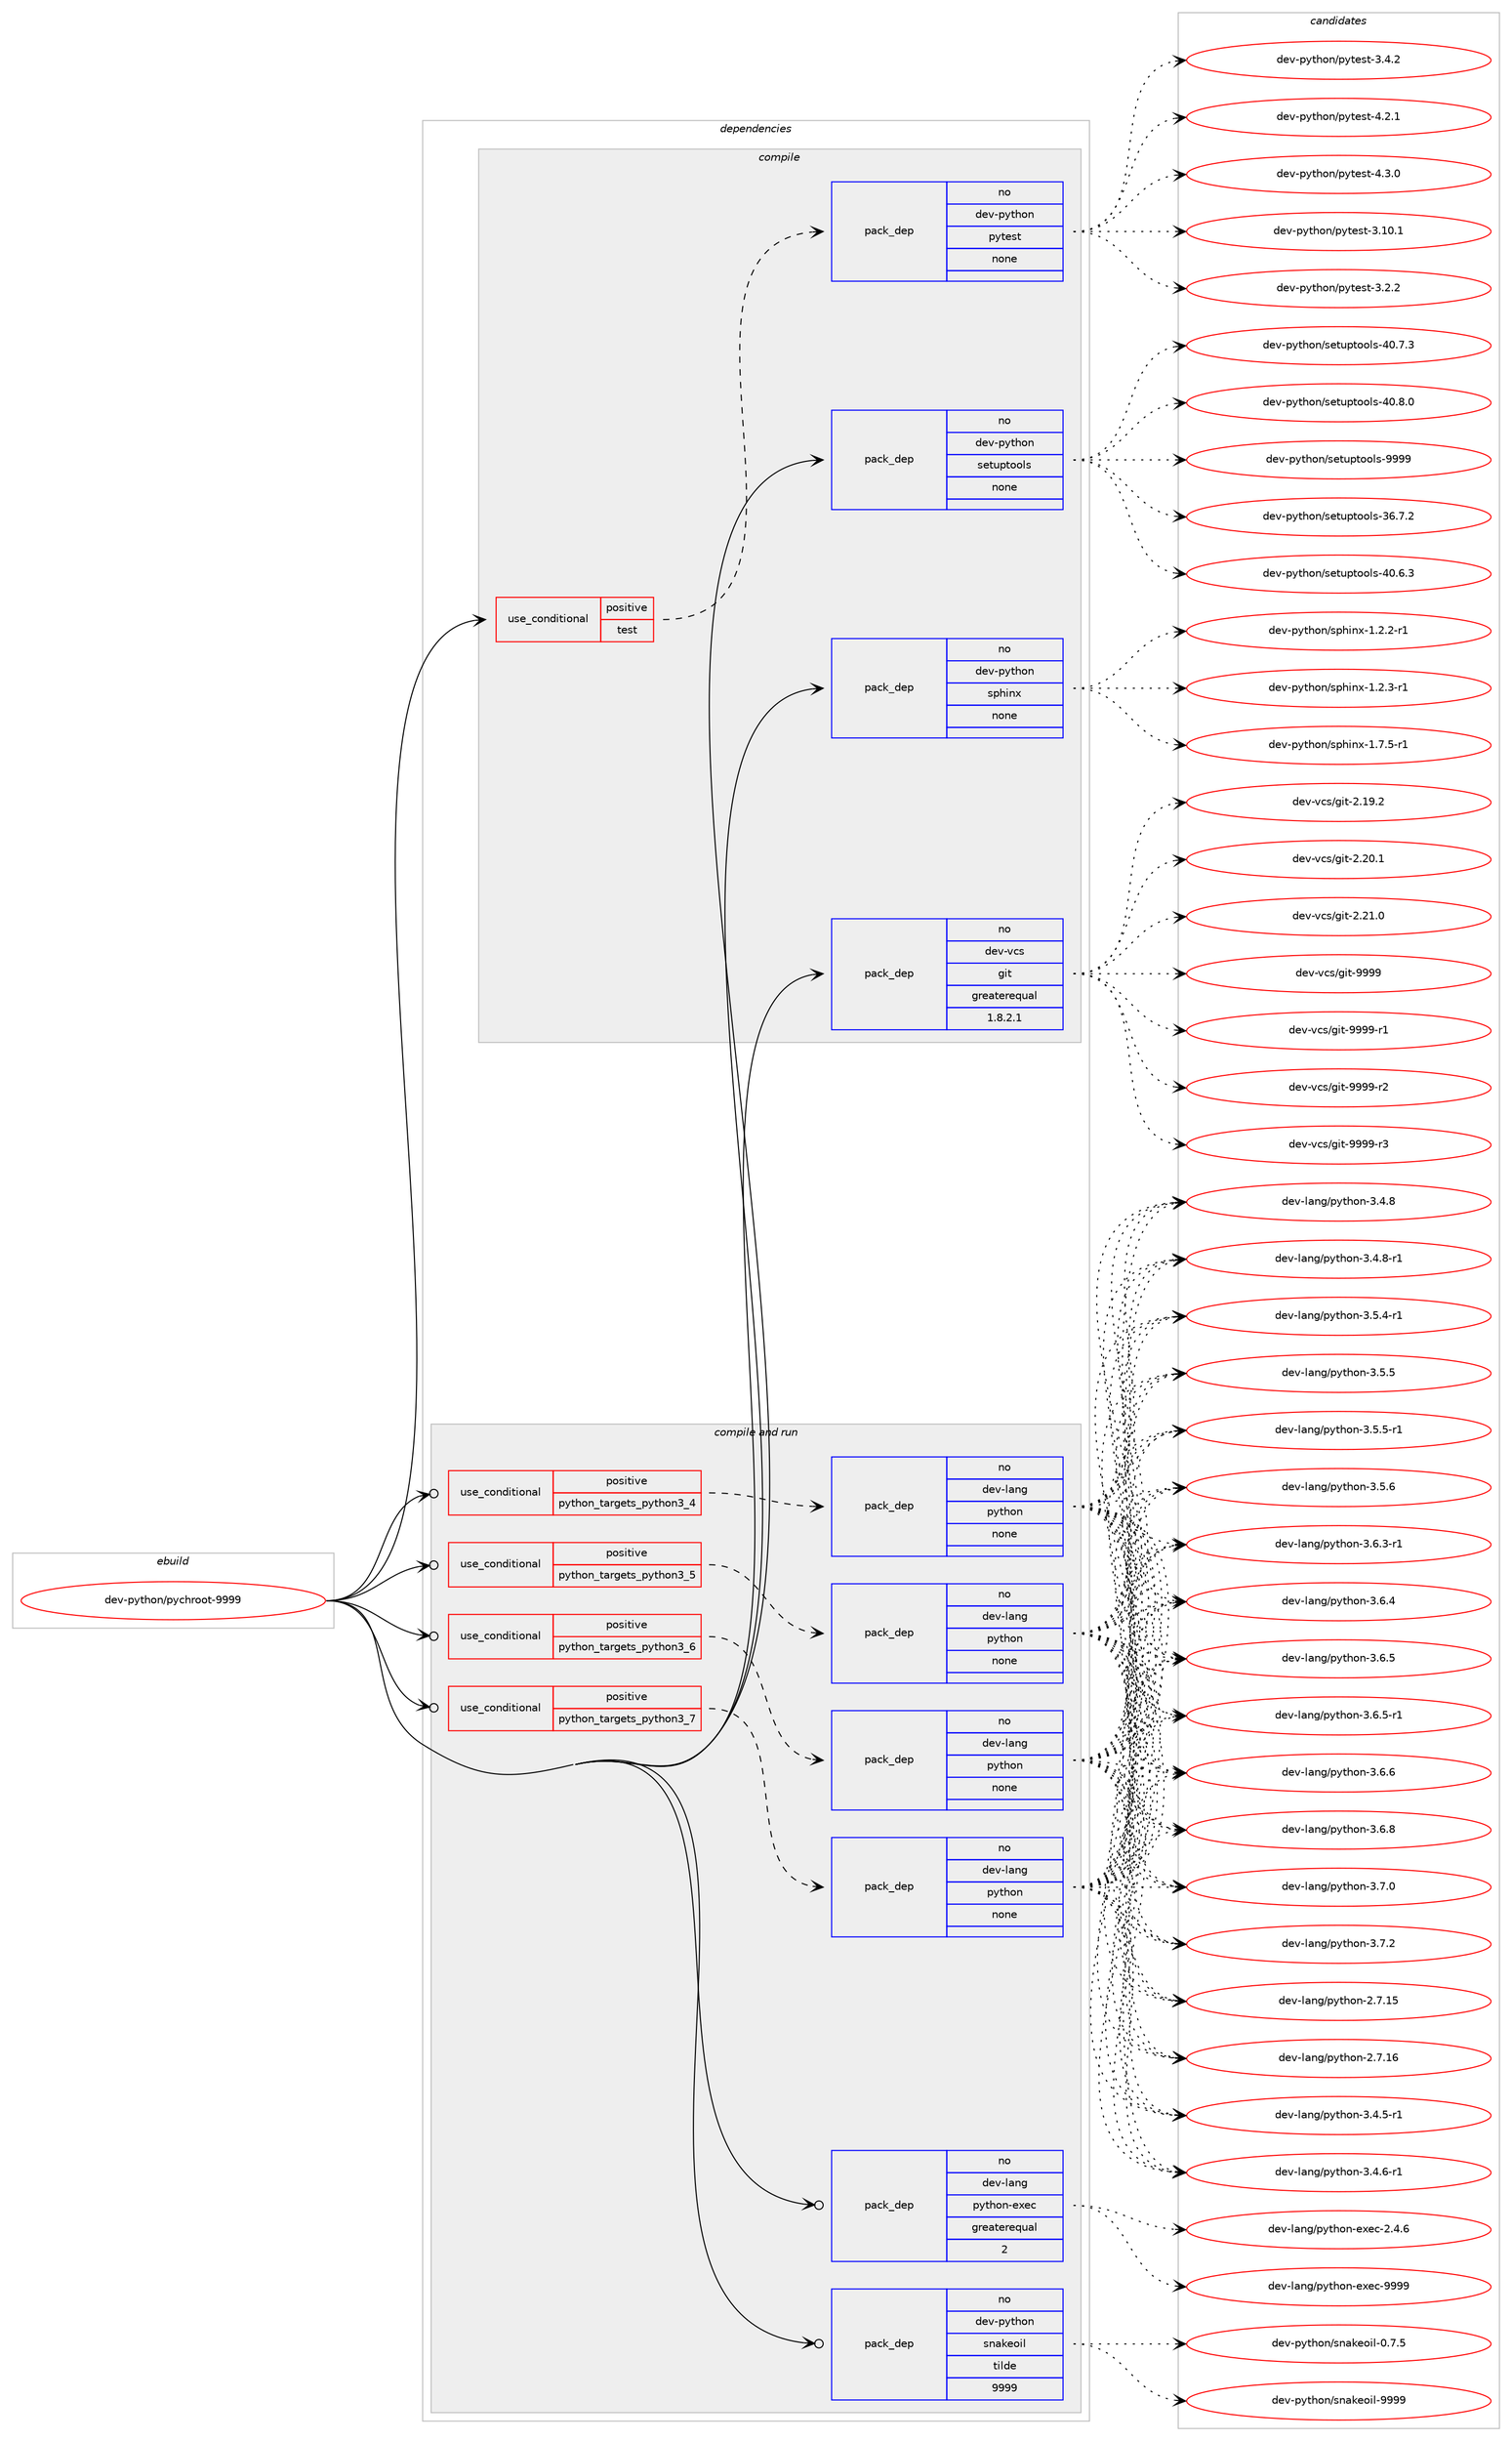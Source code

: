 digraph prolog {

# *************
# Graph options
# *************

newrank=true;
concentrate=true;
compound=true;
graph [rankdir=LR,fontname=Helvetica,fontsize=10,ranksep=1.5];#, ranksep=2.5, nodesep=0.2];
edge  [arrowhead=vee];
node  [fontname=Helvetica,fontsize=10];

# **********
# The ebuild
# **********

subgraph cluster_leftcol {
color=gray;
rank=same;
label=<<i>ebuild</i>>;
id [label="dev-python/pychroot-9999", color=red, width=4, href="../dev-python/pychroot-9999.svg"];
}

# ****************
# The dependencies
# ****************

subgraph cluster_midcol {
color=gray;
label=<<i>dependencies</i>>;
subgraph cluster_compile {
fillcolor="#eeeeee";
style=filled;
label=<<i>compile</i>>;
subgraph cond380364 {
dependency1428052 [label=<<TABLE BORDER="0" CELLBORDER="1" CELLSPACING="0" CELLPADDING="4"><TR><TD ROWSPAN="3" CELLPADDING="10">use_conditional</TD></TR><TR><TD>positive</TD></TR><TR><TD>test</TD></TR></TABLE>>, shape=none, color=red];
subgraph pack1024374 {
dependency1428053 [label=<<TABLE BORDER="0" CELLBORDER="1" CELLSPACING="0" CELLPADDING="4" WIDTH="220"><TR><TD ROWSPAN="6" CELLPADDING="30">pack_dep</TD></TR><TR><TD WIDTH="110">no</TD></TR><TR><TD>dev-python</TD></TR><TR><TD>pytest</TD></TR><TR><TD>none</TD></TR><TR><TD></TD></TR></TABLE>>, shape=none, color=blue];
}
dependency1428052:e -> dependency1428053:w [weight=20,style="dashed",arrowhead="vee"];
}
id:e -> dependency1428052:w [weight=20,style="solid",arrowhead="vee"];
subgraph pack1024375 {
dependency1428054 [label=<<TABLE BORDER="0" CELLBORDER="1" CELLSPACING="0" CELLPADDING="4" WIDTH="220"><TR><TD ROWSPAN="6" CELLPADDING="30">pack_dep</TD></TR><TR><TD WIDTH="110">no</TD></TR><TR><TD>dev-python</TD></TR><TR><TD>setuptools</TD></TR><TR><TD>none</TD></TR><TR><TD></TD></TR></TABLE>>, shape=none, color=blue];
}
id:e -> dependency1428054:w [weight=20,style="solid",arrowhead="vee"];
subgraph pack1024376 {
dependency1428055 [label=<<TABLE BORDER="0" CELLBORDER="1" CELLSPACING="0" CELLPADDING="4" WIDTH="220"><TR><TD ROWSPAN="6" CELLPADDING="30">pack_dep</TD></TR><TR><TD WIDTH="110">no</TD></TR><TR><TD>dev-python</TD></TR><TR><TD>sphinx</TD></TR><TR><TD>none</TD></TR><TR><TD></TD></TR></TABLE>>, shape=none, color=blue];
}
id:e -> dependency1428055:w [weight=20,style="solid",arrowhead="vee"];
subgraph pack1024377 {
dependency1428056 [label=<<TABLE BORDER="0" CELLBORDER="1" CELLSPACING="0" CELLPADDING="4" WIDTH="220"><TR><TD ROWSPAN="6" CELLPADDING="30">pack_dep</TD></TR><TR><TD WIDTH="110">no</TD></TR><TR><TD>dev-vcs</TD></TR><TR><TD>git</TD></TR><TR><TD>greaterequal</TD></TR><TR><TD>1.8.2.1</TD></TR></TABLE>>, shape=none, color=blue];
}
id:e -> dependency1428056:w [weight=20,style="solid",arrowhead="vee"];
}
subgraph cluster_compileandrun {
fillcolor="#eeeeee";
style=filled;
label=<<i>compile and run</i>>;
subgraph cond380365 {
dependency1428057 [label=<<TABLE BORDER="0" CELLBORDER="1" CELLSPACING="0" CELLPADDING="4"><TR><TD ROWSPAN="3" CELLPADDING="10">use_conditional</TD></TR><TR><TD>positive</TD></TR><TR><TD>python_targets_python3_4</TD></TR></TABLE>>, shape=none, color=red];
subgraph pack1024378 {
dependency1428058 [label=<<TABLE BORDER="0" CELLBORDER="1" CELLSPACING="0" CELLPADDING="4" WIDTH="220"><TR><TD ROWSPAN="6" CELLPADDING="30">pack_dep</TD></TR><TR><TD WIDTH="110">no</TD></TR><TR><TD>dev-lang</TD></TR><TR><TD>python</TD></TR><TR><TD>none</TD></TR><TR><TD></TD></TR></TABLE>>, shape=none, color=blue];
}
dependency1428057:e -> dependency1428058:w [weight=20,style="dashed",arrowhead="vee"];
}
id:e -> dependency1428057:w [weight=20,style="solid",arrowhead="odotvee"];
subgraph cond380366 {
dependency1428059 [label=<<TABLE BORDER="0" CELLBORDER="1" CELLSPACING="0" CELLPADDING="4"><TR><TD ROWSPAN="3" CELLPADDING="10">use_conditional</TD></TR><TR><TD>positive</TD></TR><TR><TD>python_targets_python3_5</TD></TR></TABLE>>, shape=none, color=red];
subgraph pack1024379 {
dependency1428060 [label=<<TABLE BORDER="0" CELLBORDER="1" CELLSPACING="0" CELLPADDING="4" WIDTH="220"><TR><TD ROWSPAN="6" CELLPADDING="30">pack_dep</TD></TR><TR><TD WIDTH="110">no</TD></TR><TR><TD>dev-lang</TD></TR><TR><TD>python</TD></TR><TR><TD>none</TD></TR><TR><TD></TD></TR></TABLE>>, shape=none, color=blue];
}
dependency1428059:e -> dependency1428060:w [weight=20,style="dashed",arrowhead="vee"];
}
id:e -> dependency1428059:w [weight=20,style="solid",arrowhead="odotvee"];
subgraph cond380367 {
dependency1428061 [label=<<TABLE BORDER="0" CELLBORDER="1" CELLSPACING="0" CELLPADDING="4"><TR><TD ROWSPAN="3" CELLPADDING="10">use_conditional</TD></TR><TR><TD>positive</TD></TR><TR><TD>python_targets_python3_6</TD></TR></TABLE>>, shape=none, color=red];
subgraph pack1024380 {
dependency1428062 [label=<<TABLE BORDER="0" CELLBORDER="1" CELLSPACING="0" CELLPADDING="4" WIDTH="220"><TR><TD ROWSPAN="6" CELLPADDING="30">pack_dep</TD></TR><TR><TD WIDTH="110">no</TD></TR><TR><TD>dev-lang</TD></TR><TR><TD>python</TD></TR><TR><TD>none</TD></TR><TR><TD></TD></TR></TABLE>>, shape=none, color=blue];
}
dependency1428061:e -> dependency1428062:w [weight=20,style="dashed",arrowhead="vee"];
}
id:e -> dependency1428061:w [weight=20,style="solid",arrowhead="odotvee"];
subgraph cond380368 {
dependency1428063 [label=<<TABLE BORDER="0" CELLBORDER="1" CELLSPACING="0" CELLPADDING="4"><TR><TD ROWSPAN="3" CELLPADDING="10">use_conditional</TD></TR><TR><TD>positive</TD></TR><TR><TD>python_targets_python3_7</TD></TR></TABLE>>, shape=none, color=red];
subgraph pack1024381 {
dependency1428064 [label=<<TABLE BORDER="0" CELLBORDER="1" CELLSPACING="0" CELLPADDING="4" WIDTH="220"><TR><TD ROWSPAN="6" CELLPADDING="30">pack_dep</TD></TR><TR><TD WIDTH="110">no</TD></TR><TR><TD>dev-lang</TD></TR><TR><TD>python</TD></TR><TR><TD>none</TD></TR><TR><TD></TD></TR></TABLE>>, shape=none, color=blue];
}
dependency1428063:e -> dependency1428064:w [weight=20,style="dashed",arrowhead="vee"];
}
id:e -> dependency1428063:w [weight=20,style="solid",arrowhead="odotvee"];
subgraph pack1024382 {
dependency1428065 [label=<<TABLE BORDER="0" CELLBORDER="1" CELLSPACING="0" CELLPADDING="4" WIDTH="220"><TR><TD ROWSPAN="6" CELLPADDING="30">pack_dep</TD></TR><TR><TD WIDTH="110">no</TD></TR><TR><TD>dev-lang</TD></TR><TR><TD>python-exec</TD></TR><TR><TD>greaterequal</TD></TR><TR><TD>2</TD></TR></TABLE>>, shape=none, color=blue];
}
id:e -> dependency1428065:w [weight=20,style="solid",arrowhead="odotvee"];
subgraph pack1024383 {
dependency1428066 [label=<<TABLE BORDER="0" CELLBORDER="1" CELLSPACING="0" CELLPADDING="4" WIDTH="220"><TR><TD ROWSPAN="6" CELLPADDING="30">pack_dep</TD></TR><TR><TD WIDTH="110">no</TD></TR><TR><TD>dev-python</TD></TR><TR><TD>snakeoil</TD></TR><TR><TD>tilde</TD></TR><TR><TD>9999</TD></TR></TABLE>>, shape=none, color=blue];
}
id:e -> dependency1428066:w [weight=20,style="solid",arrowhead="odotvee"];
}
subgraph cluster_run {
fillcolor="#eeeeee";
style=filled;
label=<<i>run</i>>;
}
}

# **************
# The candidates
# **************

subgraph cluster_choices {
rank=same;
color=gray;
label=<<i>candidates</i>>;

subgraph choice1024374 {
color=black;
nodesep=1;
choice100101118451121211161041111104711212111610111511645514649484649 [label="dev-python/pytest-3.10.1", color=red, width=4,href="../dev-python/pytest-3.10.1.svg"];
choice1001011184511212111610411111047112121116101115116455146504650 [label="dev-python/pytest-3.2.2", color=red, width=4,href="../dev-python/pytest-3.2.2.svg"];
choice1001011184511212111610411111047112121116101115116455146524650 [label="dev-python/pytest-3.4.2", color=red, width=4,href="../dev-python/pytest-3.4.2.svg"];
choice1001011184511212111610411111047112121116101115116455246504649 [label="dev-python/pytest-4.2.1", color=red, width=4,href="../dev-python/pytest-4.2.1.svg"];
choice1001011184511212111610411111047112121116101115116455246514648 [label="dev-python/pytest-4.3.0", color=red, width=4,href="../dev-python/pytest-4.3.0.svg"];
dependency1428053:e -> choice100101118451121211161041111104711212111610111511645514649484649:w [style=dotted,weight="100"];
dependency1428053:e -> choice1001011184511212111610411111047112121116101115116455146504650:w [style=dotted,weight="100"];
dependency1428053:e -> choice1001011184511212111610411111047112121116101115116455146524650:w [style=dotted,weight="100"];
dependency1428053:e -> choice1001011184511212111610411111047112121116101115116455246504649:w [style=dotted,weight="100"];
dependency1428053:e -> choice1001011184511212111610411111047112121116101115116455246514648:w [style=dotted,weight="100"];
}
subgraph choice1024375 {
color=black;
nodesep=1;
choice100101118451121211161041111104711510111611711211611111110811545515446554650 [label="dev-python/setuptools-36.7.2", color=red, width=4,href="../dev-python/setuptools-36.7.2.svg"];
choice100101118451121211161041111104711510111611711211611111110811545524846544651 [label="dev-python/setuptools-40.6.3", color=red, width=4,href="../dev-python/setuptools-40.6.3.svg"];
choice100101118451121211161041111104711510111611711211611111110811545524846554651 [label="dev-python/setuptools-40.7.3", color=red, width=4,href="../dev-python/setuptools-40.7.3.svg"];
choice100101118451121211161041111104711510111611711211611111110811545524846564648 [label="dev-python/setuptools-40.8.0", color=red, width=4,href="../dev-python/setuptools-40.8.0.svg"];
choice10010111845112121116104111110471151011161171121161111111081154557575757 [label="dev-python/setuptools-9999", color=red, width=4,href="../dev-python/setuptools-9999.svg"];
dependency1428054:e -> choice100101118451121211161041111104711510111611711211611111110811545515446554650:w [style=dotted,weight="100"];
dependency1428054:e -> choice100101118451121211161041111104711510111611711211611111110811545524846544651:w [style=dotted,weight="100"];
dependency1428054:e -> choice100101118451121211161041111104711510111611711211611111110811545524846554651:w [style=dotted,weight="100"];
dependency1428054:e -> choice100101118451121211161041111104711510111611711211611111110811545524846564648:w [style=dotted,weight="100"];
dependency1428054:e -> choice10010111845112121116104111110471151011161171121161111111081154557575757:w [style=dotted,weight="100"];
}
subgraph choice1024376 {
color=black;
nodesep=1;
choice10010111845112121116104111110471151121041051101204549465046504511449 [label="dev-python/sphinx-1.2.2-r1", color=red, width=4,href="../dev-python/sphinx-1.2.2-r1.svg"];
choice10010111845112121116104111110471151121041051101204549465046514511449 [label="dev-python/sphinx-1.2.3-r1", color=red, width=4,href="../dev-python/sphinx-1.2.3-r1.svg"];
choice10010111845112121116104111110471151121041051101204549465546534511449 [label="dev-python/sphinx-1.7.5-r1", color=red, width=4,href="../dev-python/sphinx-1.7.5-r1.svg"];
dependency1428055:e -> choice10010111845112121116104111110471151121041051101204549465046504511449:w [style=dotted,weight="100"];
dependency1428055:e -> choice10010111845112121116104111110471151121041051101204549465046514511449:w [style=dotted,weight="100"];
dependency1428055:e -> choice10010111845112121116104111110471151121041051101204549465546534511449:w [style=dotted,weight="100"];
}
subgraph choice1024377 {
color=black;
nodesep=1;
choice10010111845118991154710310511645504649574650 [label="dev-vcs/git-2.19.2", color=red, width=4,href="../dev-vcs/git-2.19.2.svg"];
choice10010111845118991154710310511645504650484649 [label="dev-vcs/git-2.20.1", color=red, width=4,href="../dev-vcs/git-2.20.1.svg"];
choice10010111845118991154710310511645504650494648 [label="dev-vcs/git-2.21.0", color=red, width=4,href="../dev-vcs/git-2.21.0.svg"];
choice1001011184511899115471031051164557575757 [label="dev-vcs/git-9999", color=red, width=4,href="../dev-vcs/git-9999.svg"];
choice10010111845118991154710310511645575757574511449 [label="dev-vcs/git-9999-r1", color=red, width=4,href="../dev-vcs/git-9999-r1.svg"];
choice10010111845118991154710310511645575757574511450 [label="dev-vcs/git-9999-r2", color=red, width=4,href="../dev-vcs/git-9999-r2.svg"];
choice10010111845118991154710310511645575757574511451 [label="dev-vcs/git-9999-r3", color=red, width=4,href="../dev-vcs/git-9999-r3.svg"];
dependency1428056:e -> choice10010111845118991154710310511645504649574650:w [style=dotted,weight="100"];
dependency1428056:e -> choice10010111845118991154710310511645504650484649:w [style=dotted,weight="100"];
dependency1428056:e -> choice10010111845118991154710310511645504650494648:w [style=dotted,weight="100"];
dependency1428056:e -> choice1001011184511899115471031051164557575757:w [style=dotted,weight="100"];
dependency1428056:e -> choice10010111845118991154710310511645575757574511449:w [style=dotted,weight="100"];
dependency1428056:e -> choice10010111845118991154710310511645575757574511450:w [style=dotted,weight="100"];
dependency1428056:e -> choice10010111845118991154710310511645575757574511451:w [style=dotted,weight="100"];
}
subgraph choice1024378 {
color=black;
nodesep=1;
choice10010111845108971101034711212111610411111045504655464953 [label="dev-lang/python-2.7.15", color=red, width=4,href="../dev-lang/python-2.7.15.svg"];
choice10010111845108971101034711212111610411111045504655464954 [label="dev-lang/python-2.7.16", color=red, width=4,href="../dev-lang/python-2.7.16.svg"];
choice1001011184510897110103471121211161041111104551465246534511449 [label="dev-lang/python-3.4.5-r1", color=red, width=4,href="../dev-lang/python-3.4.5-r1.svg"];
choice1001011184510897110103471121211161041111104551465246544511449 [label="dev-lang/python-3.4.6-r1", color=red, width=4,href="../dev-lang/python-3.4.6-r1.svg"];
choice100101118451089711010347112121116104111110455146524656 [label="dev-lang/python-3.4.8", color=red, width=4,href="../dev-lang/python-3.4.8.svg"];
choice1001011184510897110103471121211161041111104551465246564511449 [label="dev-lang/python-3.4.8-r1", color=red, width=4,href="../dev-lang/python-3.4.8-r1.svg"];
choice1001011184510897110103471121211161041111104551465346524511449 [label="dev-lang/python-3.5.4-r1", color=red, width=4,href="../dev-lang/python-3.5.4-r1.svg"];
choice100101118451089711010347112121116104111110455146534653 [label="dev-lang/python-3.5.5", color=red, width=4,href="../dev-lang/python-3.5.5.svg"];
choice1001011184510897110103471121211161041111104551465346534511449 [label="dev-lang/python-3.5.5-r1", color=red, width=4,href="../dev-lang/python-3.5.5-r1.svg"];
choice100101118451089711010347112121116104111110455146534654 [label="dev-lang/python-3.5.6", color=red, width=4,href="../dev-lang/python-3.5.6.svg"];
choice1001011184510897110103471121211161041111104551465446514511449 [label="dev-lang/python-3.6.3-r1", color=red, width=4,href="../dev-lang/python-3.6.3-r1.svg"];
choice100101118451089711010347112121116104111110455146544652 [label="dev-lang/python-3.6.4", color=red, width=4,href="../dev-lang/python-3.6.4.svg"];
choice100101118451089711010347112121116104111110455146544653 [label="dev-lang/python-3.6.5", color=red, width=4,href="../dev-lang/python-3.6.5.svg"];
choice1001011184510897110103471121211161041111104551465446534511449 [label="dev-lang/python-3.6.5-r1", color=red, width=4,href="../dev-lang/python-3.6.5-r1.svg"];
choice100101118451089711010347112121116104111110455146544654 [label="dev-lang/python-3.6.6", color=red, width=4,href="../dev-lang/python-3.6.6.svg"];
choice100101118451089711010347112121116104111110455146544656 [label="dev-lang/python-3.6.8", color=red, width=4,href="../dev-lang/python-3.6.8.svg"];
choice100101118451089711010347112121116104111110455146554648 [label="dev-lang/python-3.7.0", color=red, width=4,href="../dev-lang/python-3.7.0.svg"];
choice100101118451089711010347112121116104111110455146554650 [label="dev-lang/python-3.7.2", color=red, width=4,href="../dev-lang/python-3.7.2.svg"];
dependency1428058:e -> choice10010111845108971101034711212111610411111045504655464953:w [style=dotted,weight="100"];
dependency1428058:e -> choice10010111845108971101034711212111610411111045504655464954:w [style=dotted,weight="100"];
dependency1428058:e -> choice1001011184510897110103471121211161041111104551465246534511449:w [style=dotted,weight="100"];
dependency1428058:e -> choice1001011184510897110103471121211161041111104551465246544511449:w [style=dotted,weight="100"];
dependency1428058:e -> choice100101118451089711010347112121116104111110455146524656:w [style=dotted,weight="100"];
dependency1428058:e -> choice1001011184510897110103471121211161041111104551465246564511449:w [style=dotted,weight="100"];
dependency1428058:e -> choice1001011184510897110103471121211161041111104551465346524511449:w [style=dotted,weight="100"];
dependency1428058:e -> choice100101118451089711010347112121116104111110455146534653:w [style=dotted,weight="100"];
dependency1428058:e -> choice1001011184510897110103471121211161041111104551465346534511449:w [style=dotted,weight="100"];
dependency1428058:e -> choice100101118451089711010347112121116104111110455146534654:w [style=dotted,weight="100"];
dependency1428058:e -> choice1001011184510897110103471121211161041111104551465446514511449:w [style=dotted,weight="100"];
dependency1428058:e -> choice100101118451089711010347112121116104111110455146544652:w [style=dotted,weight="100"];
dependency1428058:e -> choice100101118451089711010347112121116104111110455146544653:w [style=dotted,weight="100"];
dependency1428058:e -> choice1001011184510897110103471121211161041111104551465446534511449:w [style=dotted,weight="100"];
dependency1428058:e -> choice100101118451089711010347112121116104111110455146544654:w [style=dotted,weight="100"];
dependency1428058:e -> choice100101118451089711010347112121116104111110455146544656:w [style=dotted,weight="100"];
dependency1428058:e -> choice100101118451089711010347112121116104111110455146554648:w [style=dotted,weight="100"];
dependency1428058:e -> choice100101118451089711010347112121116104111110455146554650:w [style=dotted,weight="100"];
}
subgraph choice1024379 {
color=black;
nodesep=1;
choice10010111845108971101034711212111610411111045504655464953 [label="dev-lang/python-2.7.15", color=red, width=4,href="../dev-lang/python-2.7.15.svg"];
choice10010111845108971101034711212111610411111045504655464954 [label="dev-lang/python-2.7.16", color=red, width=4,href="../dev-lang/python-2.7.16.svg"];
choice1001011184510897110103471121211161041111104551465246534511449 [label="dev-lang/python-3.4.5-r1", color=red, width=4,href="../dev-lang/python-3.4.5-r1.svg"];
choice1001011184510897110103471121211161041111104551465246544511449 [label="dev-lang/python-3.4.6-r1", color=red, width=4,href="../dev-lang/python-3.4.6-r1.svg"];
choice100101118451089711010347112121116104111110455146524656 [label="dev-lang/python-3.4.8", color=red, width=4,href="../dev-lang/python-3.4.8.svg"];
choice1001011184510897110103471121211161041111104551465246564511449 [label="dev-lang/python-3.4.8-r1", color=red, width=4,href="../dev-lang/python-3.4.8-r1.svg"];
choice1001011184510897110103471121211161041111104551465346524511449 [label="dev-lang/python-3.5.4-r1", color=red, width=4,href="../dev-lang/python-3.5.4-r1.svg"];
choice100101118451089711010347112121116104111110455146534653 [label="dev-lang/python-3.5.5", color=red, width=4,href="../dev-lang/python-3.5.5.svg"];
choice1001011184510897110103471121211161041111104551465346534511449 [label="dev-lang/python-3.5.5-r1", color=red, width=4,href="../dev-lang/python-3.5.5-r1.svg"];
choice100101118451089711010347112121116104111110455146534654 [label="dev-lang/python-3.5.6", color=red, width=4,href="../dev-lang/python-3.5.6.svg"];
choice1001011184510897110103471121211161041111104551465446514511449 [label="dev-lang/python-3.6.3-r1", color=red, width=4,href="../dev-lang/python-3.6.3-r1.svg"];
choice100101118451089711010347112121116104111110455146544652 [label="dev-lang/python-3.6.4", color=red, width=4,href="../dev-lang/python-3.6.4.svg"];
choice100101118451089711010347112121116104111110455146544653 [label="dev-lang/python-3.6.5", color=red, width=4,href="../dev-lang/python-3.6.5.svg"];
choice1001011184510897110103471121211161041111104551465446534511449 [label="dev-lang/python-3.6.5-r1", color=red, width=4,href="../dev-lang/python-3.6.5-r1.svg"];
choice100101118451089711010347112121116104111110455146544654 [label="dev-lang/python-3.6.6", color=red, width=4,href="../dev-lang/python-3.6.6.svg"];
choice100101118451089711010347112121116104111110455146544656 [label="dev-lang/python-3.6.8", color=red, width=4,href="../dev-lang/python-3.6.8.svg"];
choice100101118451089711010347112121116104111110455146554648 [label="dev-lang/python-3.7.0", color=red, width=4,href="../dev-lang/python-3.7.0.svg"];
choice100101118451089711010347112121116104111110455146554650 [label="dev-lang/python-3.7.2", color=red, width=4,href="../dev-lang/python-3.7.2.svg"];
dependency1428060:e -> choice10010111845108971101034711212111610411111045504655464953:w [style=dotted,weight="100"];
dependency1428060:e -> choice10010111845108971101034711212111610411111045504655464954:w [style=dotted,weight="100"];
dependency1428060:e -> choice1001011184510897110103471121211161041111104551465246534511449:w [style=dotted,weight="100"];
dependency1428060:e -> choice1001011184510897110103471121211161041111104551465246544511449:w [style=dotted,weight="100"];
dependency1428060:e -> choice100101118451089711010347112121116104111110455146524656:w [style=dotted,weight="100"];
dependency1428060:e -> choice1001011184510897110103471121211161041111104551465246564511449:w [style=dotted,weight="100"];
dependency1428060:e -> choice1001011184510897110103471121211161041111104551465346524511449:w [style=dotted,weight="100"];
dependency1428060:e -> choice100101118451089711010347112121116104111110455146534653:w [style=dotted,weight="100"];
dependency1428060:e -> choice1001011184510897110103471121211161041111104551465346534511449:w [style=dotted,weight="100"];
dependency1428060:e -> choice100101118451089711010347112121116104111110455146534654:w [style=dotted,weight="100"];
dependency1428060:e -> choice1001011184510897110103471121211161041111104551465446514511449:w [style=dotted,weight="100"];
dependency1428060:e -> choice100101118451089711010347112121116104111110455146544652:w [style=dotted,weight="100"];
dependency1428060:e -> choice100101118451089711010347112121116104111110455146544653:w [style=dotted,weight="100"];
dependency1428060:e -> choice1001011184510897110103471121211161041111104551465446534511449:w [style=dotted,weight="100"];
dependency1428060:e -> choice100101118451089711010347112121116104111110455146544654:w [style=dotted,weight="100"];
dependency1428060:e -> choice100101118451089711010347112121116104111110455146544656:w [style=dotted,weight="100"];
dependency1428060:e -> choice100101118451089711010347112121116104111110455146554648:w [style=dotted,weight="100"];
dependency1428060:e -> choice100101118451089711010347112121116104111110455146554650:w [style=dotted,weight="100"];
}
subgraph choice1024380 {
color=black;
nodesep=1;
choice10010111845108971101034711212111610411111045504655464953 [label="dev-lang/python-2.7.15", color=red, width=4,href="../dev-lang/python-2.7.15.svg"];
choice10010111845108971101034711212111610411111045504655464954 [label="dev-lang/python-2.7.16", color=red, width=4,href="../dev-lang/python-2.7.16.svg"];
choice1001011184510897110103471121211161041111104551465246534511449 [label="dev-lang/python-3.4.5-r1", color=red, width=4,href="../dev-lang/python-3.4.5-r1.svg"];
choice1001011184510897110103471121211161041111104551465246544511449 [label="dev-lang/python-3.4.6-r1", color=red, width=4,href="../dev-lang/python-3.4.6-r1.svg"];
choice100101118451089711010347112121116104111110455146524656 [label="dev-lang/python-3.4.8", color=red, width=4,href="../dev-lang/python-3.4.8.svg"];
choice1001011184510897110103471121211161041111104551465246564511449 [label="dev-lang/python-3.4.8-r1", color=red, width=4,href="../dev-lang/python-3.4.8-r1.svg"];
choice1001011184510897110103471121211161041111104551465346524511449 [label="dev-lang/python-3.5.4-r1", color=red, width=4,href="../dev-lang/python-3.5.4-r1.svg"];
choice100101118451089711010347112121116104111110455146534653 [label="dev-lang/python-3.5.5", color=red, width=4,href="../dev-lang/python-3.5.5.svg"];
choice1001011184510897110103471121211161041111104551465346534511449 [label="dev-lang/python-3.5.5-r1", color=red, width=4,href="../dev-lang/python-3.5.5-r1.svg"];
choice100101118451089711010347112121116104111110455146534654 [label="dev-lang/python-3.5.6", color=red, width=4,href="../dev-lang/python-3.5.6.svg"];
choice1001011184510897110103471121211161041111104551465446514511449 [label="dev-lang/python-3.6.3-r1", color=red, width=4,href="../dev-lang/python-3.6.3-r1.svg"];
choice100101118451089711010347112121116104111110455146544652 [label="dev-lang/python-3.6.4", color=red, width=4,href="../dev-lang/python-3.6.4.svg"];
choice100101118451089711010347112121116104111110455146544653 [label="dev-lang/python-3.6.5", color=red, width=4,href="../dev-lang/python-3.6.5.svg"];
choice1001011184510897110103471121211161041111104551465446534511449 [label="dev-lang/python-3.6.5-r1", color=red, width=4,href="../dev-lang/python-3.6.5-r1.svg"];
choice100101118451089711010347112121116104111110455146544654 [label="dev-lang/python-3.6.6", color=red, width=4,href="../dev-lang/python-3.6.6.svg"];
choice100101118451089711010347112121116104111110455146544656 [label="dev-lang/python-3.6.8", color=red, width=4,href="../dev-lang/python-3.6.8.svg"];
choice100101118451089711010347112121116104111110455146554648 [label="dev-lang/python-3.7.0", color=red, width=4,href="../dev-lang/python-3.7.0.svg"];
choice100101118451089711010347112121116104111110455146554650 [label="dev-lang/python-3.7.2", color=red, width=4,href="../dev-lang/python-3.7.2.svg"];
dependency1428062:e -> choice10010111845108971101034711212111610411111045504655464953:w [style=dotted,weight="100"];
dependency1428062:e -> choice10010111845108971101034711212111610411111045504655464954:w [style=dotted,weight="100"];
dependency1428062:e -> choice1001011184510897110103471121211161041111104551465246534511449:w [style=dotted,weight="100"];
dependency1428062:e -> choice1001011184510897110103471121211161041111104551465246544511449:w [style=dotted,weight="100"];
dependency1428062:e -> choice100101118451089711010347112121116104111110455146524656:w [style=dotted,weight="100"];
dependency1428062:e -> choice1001011184510897110103471121211161041111104551465246564511449:w [style=dotted,weight="100"];
dependency1428062:e -> choice1001011184510897110103471121211161041111104551465346524511449:w [style=dotted,weight="100"];
dependency1428062:e -> choice100101118451089711010347112121116104111110455146534653:w [style=dotted,weight="100"];
dependency1428062:e -> choice1001011184510897110103471121211161041111104551465346534511449:w [style=dotted,weight="100"];
dependency1428062:e -> choice100101118451089711010347112121116104111110455146534654:w [style=dotted,weight="100"];
dependency1428062:e -> choice1001011184510897110103471121211161041111104551465446514511449:w [style=dotted,weight="100"];
dependency1428062:e -> choice100101118451089711010347112121116104111110455146544652:w [style=dotted,weight="100"];
dependency1428062:e -> choice100101118451089711010347112121116104111110455146544653:w [style=dotted,weight="100"];
dependency1428062:e -> choice1001011184510897110103471121211161041111104551465446534511449:w [style=dotted,weight="100"];
dependency1428062:e -> choice100101118451089711010347112121116104111110455146544654:w [style=dotted,weight="100"];
dependency1428062:e -> choice100101118451089711010347112121116104111110455146544656:w [style=dotted,weight="100"];
dependency1428062:e -> choice100101118451089711010347112121116104111110455146554648:w [style=dotted,weight="100"];
dependency1428062:e -> choice100101118451089711010347112121116104111110455146554650:w [style=dotted,weight="100"];
}
subgraph choice1024381 {
color=black;
nodesep=1;
choice10010111845108971101034711212111610411111045504655464953 [label="dev-lang/python-2.7.15", color=red, width=4,href="../dev-lang/python-2.7.15.svg"];
choice10010111845108971101034711212111610411111045504655464954 [label="dev-lang/python-2.7.16", color=red, width=4,href="../dev-lang/python-2.7.16.svg"];
choice1001011184510897110103471121211161041111104551465246534511449 [label="dev-lang/python-3.4.5-r1", color=red, width=4,href="../dev-lang/python-3.4.5-r1.svg"];
choice1001011184510897110103471121211161041111104551465246544511449 [label="dev-lang/python-3.4.6-r1", color=red, width=4,href="../dev-lang/python-3.4.6-r1.svg"];
choice100101118451089711010347112121116104111110455146524656 [label="dev-lang/python-3.4.8", color=red, width=4,href="../dev-lang/python-3.4.8.svg"];
choice1001011184510897110103471121211161041111104551465246564511449 [label="dev-lang/python-3.4.8-r1", color=red, width=4,href="../dev-lang/python-3.4.8-r1.svg"];
choice1001011184510897110103471121211161041111104551465346524511449 [label="dev-lang/python-3.5.4-r1", color=red, width=4,href="../dev-lang/python-3.5.4-r1.svg"];
choice100101118451089711010347112121116104111110455146534653 [label="dev-lang/python-3.5.5", color=red, width=4,href="../dev-lang/python-3.5.5.svg"];
choice1001011184510897110103471121211161041111104551465346534511449 [label="dev-lang/python-3.5.5-r1", color=red, width=4,href="../dev-lang/python-3.5.5-r1.svg"];
choice100101118451089711010347112121116104111110455146534654 [label="dev-lang/python-3.5.6", color=red, width=4,href="../dev-lang/python-3.5.6.svg"];
choice1001011184510897110103471121211161041111104551465446514511449 [label="dev-lang/python-3.6.3-r1", color=red, width=4,href="../dev-lang/python-3.6.3-r1.svg"];
choice100101118451089711010347112121116104111110455146544652 [label="dev-lang/python-3.6.4", color=red, width=4,href="../dev-lang/python-3.6.4.svg"];
choice100101118451089711010347112121116104111110455146544653 [label="dev-lang/python-3.6.5", color=red, width=4,href="../dev-lang/python-3.6.5.svg"];
choice1001011184510897110103471121211161041111104551465446534511449 [label="dev-lang/python-3.6.5-r1", color=red, width=4,href="../dev-lang/python-3.6.5-r1.svg"];
choice100101118451089711010347112121116104111110455146544654 [label="dev-lang/python-3.6.6", color=red, width=4,href="../dev-lang/python-3.6.6.svg"];
choice100101118451089711010347112121116104111110455146544656 [label="dev-lang/python-3.6.8", color=red, width=4,href="../dev-lang/python-3.6.8.svg"];
choice100101118451089711010347112121116104111110455146554648 [label="dev-lang/python-3.7.0", color=red, width=4,href="../dev-lang/python-3.7.0.svg"];
choice100101118451089711010347112121116104111110455146554650 [label="dev-lang/python-3.7.2", color=red, width=4,href="../dev-lang/python-3.7.2.svg"];
dependency1428064:e -> choice10010111845108971101034711212111610411111045504655464953:w [style=dotted,weight="100"];
dependency1428064:e -> choice10010111845108971101034711212111610411111045504655464954:w [style=dotted,weight="100"];
dependency1428064:e -> choice1001011184510897110103471121211161041111104551465246534511449:w [style=dotted,weight="100"];
dependency1428064:e -> choice1001011184510897110103471121211161041111104551465246544511449:w [style=dotted,weight="100"];
dependency1428064:e -> choice100101118451089711010347112121116104111110455146524656:w [style=dotted,weight="100"];
dependency1428064:e -> choice1001011184510897110103471121211161041111104551465246564511449:w [style=dotted,weight="100"];
dependency1428064:e -> choice1001011184510897110103471121211161041111104551465346524511449:w [style=dotted,weight="100"];
dependency1428064:e -> choice100101118451089711010347112121116104111110455146534653:w [style=dotted,weight="100"];
dependency1428064:e -> choice1001011184510897110103471121211161041111104551465346534511449:w [style=dotted,weight="100"];
dependency1428064:e -> choice100101118451089711010347112121116104111110455146534654:w [style=dotted,weight="100"];
dependency1428064:e -> choice1001011184510897110103471121211161041111104551465446514511449:w [style=dotted,weight="100"];
dependency1428064:e -> choice100101118451089711010347112121116104111110455146544652:w [style=dotted,weight="100"];
dependency1428064:e -> choice100101118451089711010347112121116104111110455146544653:w [style=dotted,weight="100"];
dependency1428064:e -> choice1001011184510897110103471121211161041111104551465446534511449:w [style=dotted,weight="100"];
dependency1428064:e -> choice100101118451089711010347112121116104111110455146544654:w [style=dotted,weight="100"];
dependency1428064:e -> choice100101118451089711010347112121116104111110455146544656:w [style=dotted,weight="100"];
dependency1428064:e -> choice100101118451089711010347112121116104111110455146554648:w [style=dotted,weight="100"];
dependency1428064:e -> choice100101118451089711010347112121116104111110455146554650:w [style=dotted,weight="100"];
}
subgraph choice1024382 {
color=black;
nodesep=1;
choice1001011184510897110103471121211161041111104510112010199455046524654 [label="dev-lang/python-exec-2.4.6", color=red, width=4,href="../dev-lang/python-exec-2.4.6.svg"];
choice10010111845108971101034711212111610411111045101120101994557575757 [label="dev-lang/python-exec-9999", color=red, width=4,href="../dev-lang/python-exec-9999.svg"];
dependency1428065:e -> choice1001011184510897110103471121211161041111104510112010199455046524654:w [style=dotted,weight="100"];
dependency1428065:e -> choice10010111845108971101034711212111610411111045101120101994557575757:w [style=dotted,weight="100"];
}
subgraph choice1024383 {
color=black;
nodesep=1;
choice100101118451121211161041111104711511097107101111105108454846554653 [label="dev-python/snakeoil-0.7.5", color=red, width=4,href="../dev-python/snakeoil-0.7.5.svg"];
choice1001011184511212111610411111047115110971071011111051084557575757 [label="dev-python/snakeoil-9999", color=red, width=4,href="../dev-python/snakeoil-9999.svg"];
dependency1428066:e -> choice100101118451121211161041111104711511097107101111105108454846554653:w [style=dotted,weight="100"];
dependency1428066:e -> choice1001011184511212111610411111047115110971071011111051084557575757:w [style=dotted,weight="100"];
}
}

}
